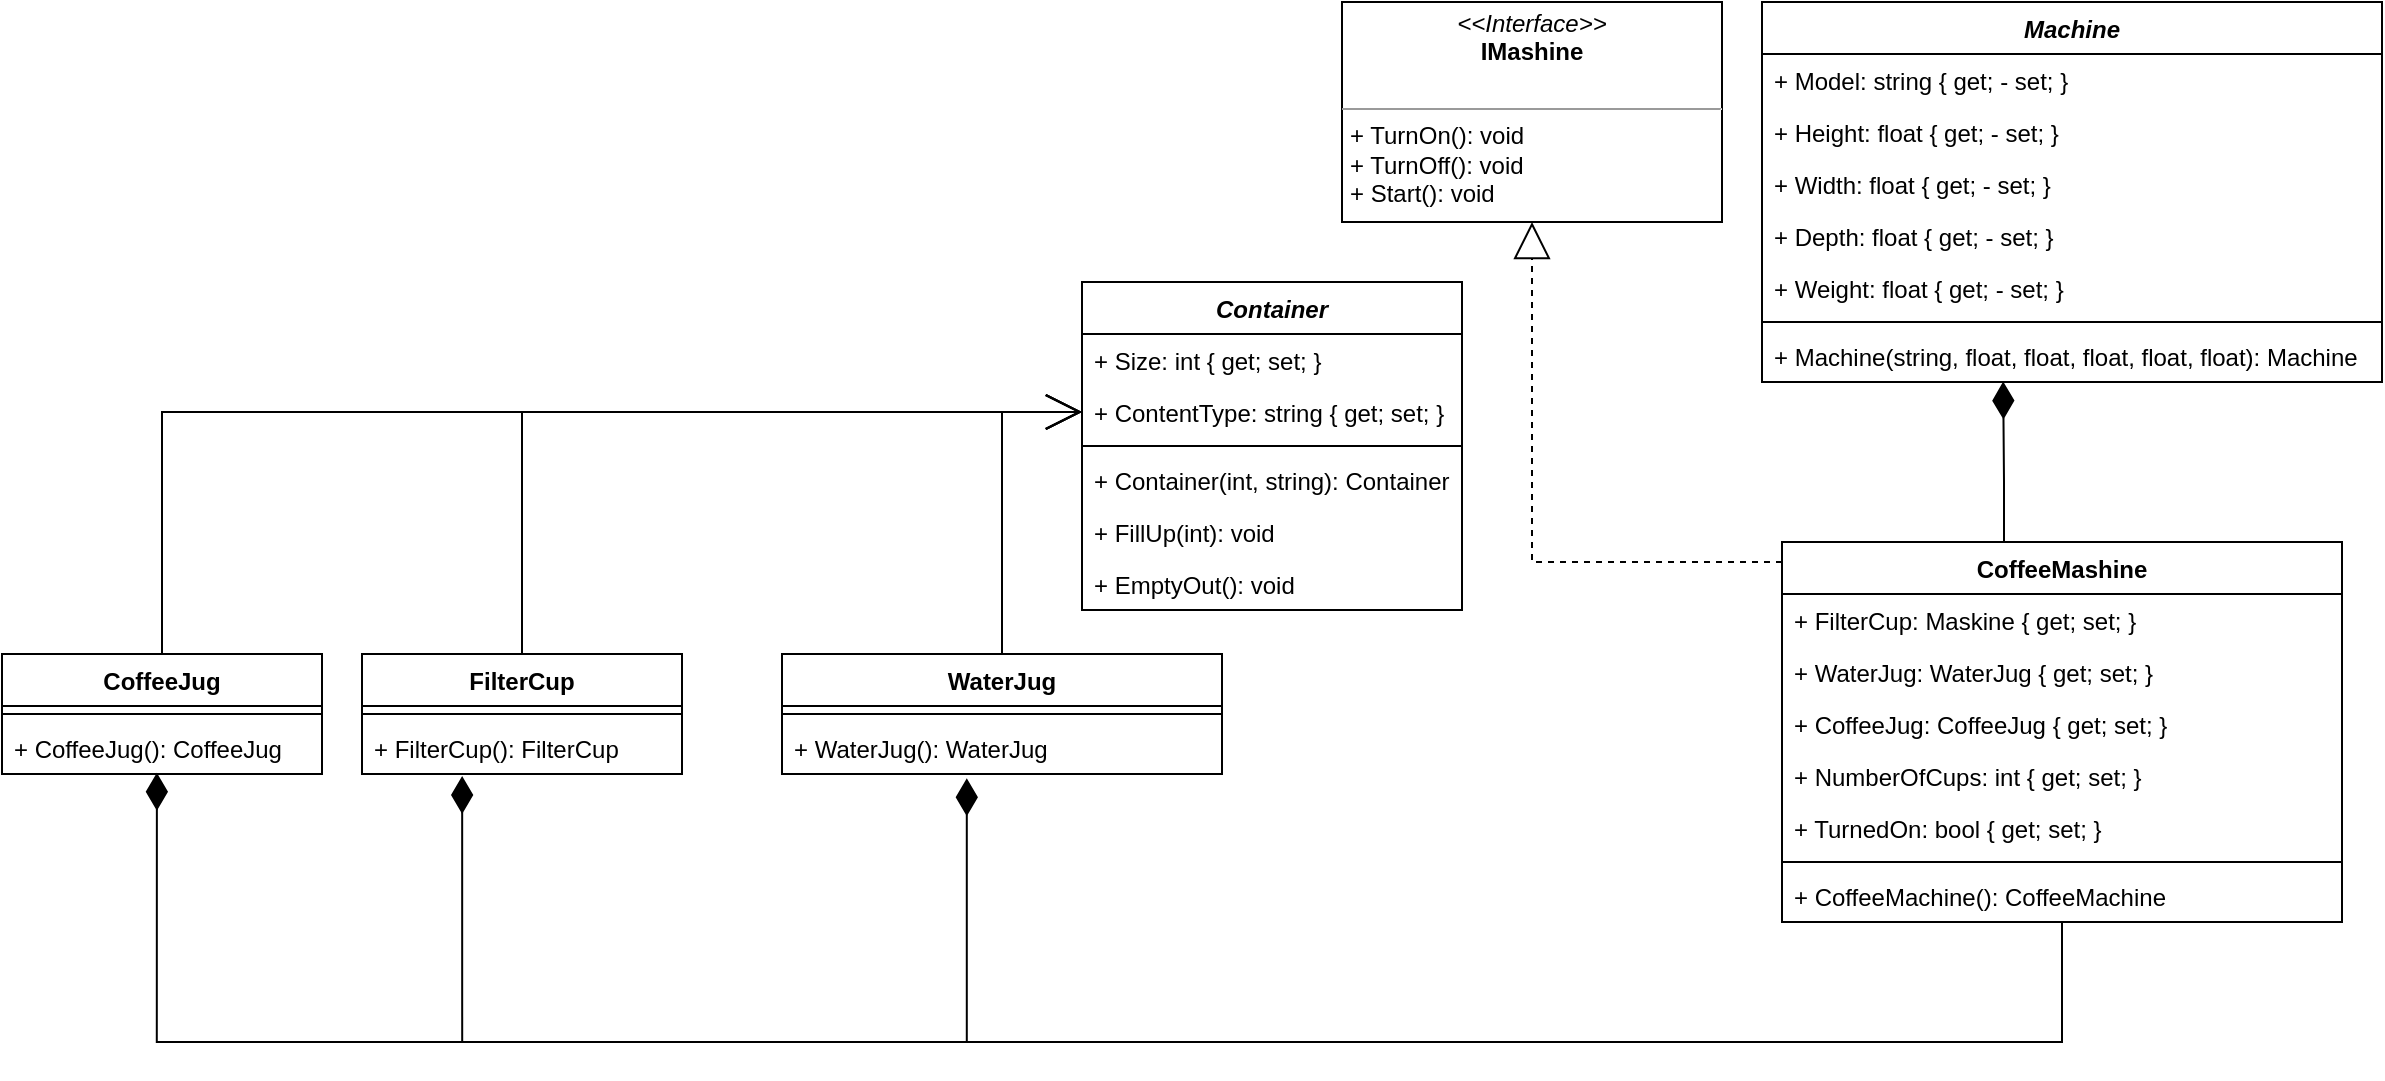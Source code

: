 <mxfile version="13.7.9" type="device"><diagram id="F4DcShmIoeUnxeXUd5Ay" name="Side-1"><mxGraphModel dx="2032" dy="744" grid="1" gridSize="10" guides="1" tooltips="1" connect="1" arrows="1" fold="1" page="1" pageScale="1" pageWidth="827" pageHeight="1169" math="0" shadow="0"><root><mxCell id="0"/><mxCell id="1" parent="0"/><mxCell id="qY4LVVQN3LRaLnH0ZjQ4-1" value="Machine" style="swimlane;fontStyle=3;align=center;verticalAlign=top;childLayout=stackLayout;horizontal=1;startSize=26;horizontalStack=0;resizeParent=1;resizeParentMax=0;resizeLast=0;collapsible=1;marginBottom=0;" parent="1" vertex="1"><mxGeometry x="70" y="20" width="310" height="190" as="geometry"/></mxCell><mxCell id="qY4LVVQN3LRaLnH0ZjQ4-2" value="+ Model: string { get; - set; }" style="text;strokeColor=none;fillColor=none;align=left;verticalAlign=top;spacingLeft=4;spacingRight=4;overflow=hidden;rotatable=0;points=[[0,0.5],[1,0.5]];portConstraint=eastwest;" parent="qY4LVVQN3LRaLnH0ZjQ4-1" vertex="1"><mxGeometry y="26" width="310" height="26" as="geometry"/></mxCell><mxCell id="qY4LVVQN3LRaLnH0ZjQ4-5" value="+ Height: float { get; - set; }" style="text;strokeColor=none;fillColor=none;align=left;verticalAlign=top;spacingLeft=4;spacingRight=4;overflow=hidden;rotatable=0;points=[[0,0.5],[1,0.5]];portConstraint=eastwest;" parent="qY4LVVQN3LRaLnH0ZjQ4-1" vertex="1"><mxGeometry y="52" width="310" height="26" as="geometry"/></mxCell><mxCell id="qY4LVVQN3LRaLnH0ZjQ4-6" value="+ Width: float { get; - set; }" style="text;strokeColor=none;fillColor=none;align=left;verticalAlign=top;spacingLeft=4;spacingRight=4;overflow=hidden;rotatable=0;points=[[0,0.5],[1,0.5]];portConstraint=eastwest;" parent="qY4LVVQN3LRaLnH0ZjQ4-1" vertex="1"><mxGeometry y="78" width="310" height="26" as="geometry"/></mxCell><mxCell id="qY4LVVQN3LRaLnH0ZjQ4-7" value="+ Depth: float { get; - set; }" style="text;strokeColor=none;fillColor=none;align=left;verticalAlign=top;spacingLeft=4;spacingRight=4;overflow=hidden;rotatable=0;points=[[0,0.5],[1,0.5]];portConstraint=eastwest;" parent="qY4LVVQN3LRaLnH0ZjQ4-1" vertex="1"><mxGeometry y="104" width="310" height="26" as="geometry"/></mxCell><mxCell id="qY4LVVQN3LRaLnH0ZjQ4-15" value="+ Weight: float { get; - set; }" style="text;strokeColor=none;fillColor=none;align=left;verticalAlign=top;spacingLeft=4;spacingRight=4;overflow=hidden;rotatable=0;points=[[0,0.5],[1,0.5]];portConstraint=eastwest;" parent="qY4LVVQN3LRaLnH0ZjQ4-1" vertex="1"><mxGeometry y="130" width="310" height="26" as="geometry"/></mxCell><mxCell id="qY4LVVQN3LRaLnH0ZjQ4-3" value="" style="line;strokeWidth=1;fillColor=none;align=left;verticalAlign=middle;spacingTop=-1;spacingLeft=3;spacingRight=3;rotatable=0;labelPosition=right;points=[];portConstraint=eastwest;" parent="qY4LVVQN3LRaLnH0ZjQ4-1" vertex="1"><mxGeometry y="156" width="310" height="8" as="geometry"/></mxCell><mxCell id="qY4LVVQN3LRaLnH0ZjQ4-9" value="+ Machine(string, float, float, float, float, float): Machine" style="text;strokeColor=none;fillColor=none;align=left;verticalAlign=top;spacingLeft=4;spacingRight=4;overflow=hidden;rotatable=0;points=[[0,0.5],[1,0.5]];portConstraint=eastwest;" parent="qY4LVVQN3LRaLnH0ZjQ4-1" vertex="1"><mxGeometry y="164" width="310" height="26" as="geometry"/></mxCell><mxCell id="qY4LVVQN3LRaLnH0ZjQ4-35" style="edgeStyle=orthogonalEdgeStyle;rounded=0;orthogonalLoop=1;jettySize=auto;html=1;endArrow=diamondThin;endFill=1;endSize=16;entryX=0.42;entryY=1.084;entryDx=0;entryDy=0;entryPerimeter=0;" parent="1" source="qY4LVVQN3LRaLnH0ZjQ4-26" target="qY4LVVQN3LRaLnH0ZjQ4-22" edge="1"><mxGeometry relative="1" as="geometry"><mxPoint x="-328" y="431" as="targetPoint"/><Array as="points"><mxPoint x="220" y="540"/><mxPoint x="-328" y="540"/></Array></mxGeometry></mxCell><mxCell id="qY4LVVQN3LRaLnH0ZjQ4-36" style="edgeStyle=orthogonalEdgeStyle;rounded=0;orthogonalLoop=1;jettySize=auto;html=1;entryX=0.313;entryY=1.038;entryDx=0;entryDy=0;entryPerimeter=0;endArrow=diamondThin;endFill=1;endSize=16;" parent="1" source="qY4LVVQN3LRaLnH0ZjQ4-26" target="qY4LVVQN3LRaLnH0ZjQ4-14" edge="1"><mxGeometry relative="1" as="geometry"><Array as="points"><mxPoint x="220" y="540"/><mxPoint x="-580" y="540"/></Array></mxGeometry></mxCell><mxCell id="qY4LVVQN3LRaLnH0ZjQ4-43" style="edgeStyle=orthogonalEdgeStyle;rounded=0;orthogonalLoop=1;jettySize=auto;html=1;endArrow=block;endFill=0;endSize=16;dashed=1;" parent="1" source="qY4LVVQN3LRaLnH0ZjQ4-26" target="qY4LVVQN3LRaLnH0ZjQ4-42" edge="1"><mxGeometry relative="1" as="geometry"><Array as="points"><mxPoint x="-45" y="300"/></Array></mxGeometry></mxCell><mxCell id="qY4LVVQN3LRaLnH0ZjQ4-44" style="edgeStyle=orthogonalEdgeStyle;rounded=0;orthogonalLoop=1;jettySize=auto;html=1;entryX=0.484;entryY=0.977;entryDx=0;entryDy=0;entryPerimeter=0;endArrow=diamondThin;endFill=1;endSize=16;" parent="1" source="qY4LVVQN3LRaLnH0ZjQ4-26" target="qY4LVVQN3LRaLnH0ZjQ4-40" edge="1"><mxGeometry relative="1" as="geometry"><Array as="points"><mxPoint x="220" y="540"/><mxPoint x="-733" y="540"/></Array></mxGeometry></mxCell><mxCell id="qY4LVVQN3LRaLnH0ZjQ4-50" style="edgeStyle=orthogonalEdgeStyle;rounded=0;orthogonalLoop=1;jettySize=auto;html=1;entryX=0.389;entryY=0.992;entryDx=0;entryDy=0;entryPerimeter=0;endArrow=diamondThin;endFill=1;endSize=16;" parent="1" source="qY4LVVQN3LRaLnH0ZjQ4-26" target="qY4LVVQN3LRaLnH0ZjQ4-9" edge="1"><mxGeometry relative="1" as="geometry"><Array as="points"><mxPoint x="191" y="260"/><mxPoint x="191" y="260"/></Array></mxGeometry></mxCell><mxCell id="qY4LVVQN3LRaLnH0ZjQ4-26" value="CoffeeMashine" style="swimlane;fontStyle=1;align=center;verticalAlign=top;childLayout=stackLayout;horizontal=1;startSize=26;horizontalStack=0;resizeParent=1;resizeParentMax=0;resizeLast=0;collapsible=1;marginBottom=0;" parent="1" vertex="1"><mxGeometry x="80" y="290" width="280" height="190" as="geometry"/></mxCell><mxCell id="qY4LVVQN3LRaLnH0ZjQ4-30" value="+ FilterCup: Maskine { get; set; }" style="text;strokeColor=none;fillColor=none;align=left;verticalAlign=top;spacingLeft=4;spacingRight=4;overflow=hidden;rotatable=0;points=[[0,0.5],[1,0.5]];portConstraint=eastwest;" parent="qY4LVVQN3LRaLnH0ZjQ4-26" vertex="1"><mxGeometry y="26" width="280" height="26" as="geometry"/></mxCell><mxCell id="qY4LVVQN3LRaLnH0ZjQ4-8" value="+ WaterJug: WaterJug { get; set; }" style="text;strokeColor=none;fillColor=none;align=left;verticalAlign=top;spacingLeft=4;spacingRight=4;overflow=hidden;rotatable=0;points=[[0,0.5],[1,0.5]];portConstraint=eastwest;" parent="qY4LVVQN3LRaLnH0ZjQ4-26" vertex="1"><mxGeometry y="52" width="280" height="26" as="geometry"/></mxCell><mxCell id="qY4LVVQN3LRaLnH0ZjQ4-70" value="+ CoffeeJug: CoffeeJug { get; set; }" style="text;strokeColor=none;fillColor=none;align=left;verticalAlign=top;spacingLeft=4;spacingRight=4;overflow=hidden;rotatable=0;points=[[0,0.5],[1,0.5]];portConstraint=eastwest;" parent="qY4LVVQN3LRaLnH0ZjQ4-26" vertex="1"><mxGeometry y="78" width="280" height="26" as="geometry"/></mxCell><mxCell id="qY4LVVQN3LRaLnH0ZjQ4-85" value="+ NumberOfCups: int { get; set; }" style="text;strokeColor=none;fillColor=none;align=left;verticalAlign=top;spacingLeft=4;spacingRight=4;overflow=hidden;rotatable=0;points=[[0,0.5],[1,0.5]];portConstraint=eastwest;" parent="qY4LVVQN3LRaLnH0ZjQ4-26" vertex="1"><mxGeometry y="104" width="280" height="26" as="geometry"/></mxCell><mxCell id="qY4LVVQN3LRaLnH0ZjQ4-84" value="+ TurnedOn: bool { get; set; }" style="text;strokeColor=none;fillColor=none;align=left;verticalAlign=top;spacingLeft=4;spacingRight=4;overflow=hidden;rotatable=0;points=[[0,0.5],[1,0.5]];portConstraint=eastwest;" parent="qY4LVVQN3LRaLnH0ZjQ4-26" vertex="1"><mxGeometry y="130" width="280" height="26" as="geometry"/></mxCell><mxCell id="qY4LVVQN3LRaLnH0ZjQ4-28" value="" style="line;strokeWidth=1;fillColor=none;align=left;verticalAlign=middle;spacingTop=-1;spacingLeft=3;spacingRight=3;rotatable=0;labelPosition=right;points=[];portConstraint=eastwest;" parent="qY4LVVQN3LRaLnH0ZjQ4-26" vertex="1"><mxGeometry y="156" width="280" height="8" as="geometry"/></mxCell><mxCell id="qY4LVVQN3LRaLnH0ZjQ4-29" value="+ CoffeeMachine(): CoffeeMachine" style="text;strokeColor=none;fillColor=none;align=left;verticalAlign=top;spacingLeft=4;spacingRight=4;overflow=hidden;rotatable=0;points=[[0,0.5],[1,0.5]];portConstraint=eastwest;" parent="qY4LVVQN3LRaLnH0ZjQ4-26" vertex="1"><mxGeometry y="164" width="280" height="26" as="geometry"/></mxCell><mxCell id="qY4LVVQN3LRaLnH0ZjQ4-42" value="&lt;p style=&quot;margin: 0px ; margin-top: 4px ; text-align: center&quot;&gt;&lt;i&gt;&amp;lt;&amp;lt;Interface&amp;gt;&amp;gt;&lt;/i&gt;&lt;br&gt;&lt;b&gt;IMashine&lt;/b&gt;&lt;/p&gt;&lt;br&gt;&lt;hr size=&quot;1&quot;&gt;&lt;p style=&quot;margin: 0px ; margin-left: 4px&quot;&gt;+ TurnOn(): void&lt;/p&gt;&lt;p style=&quot;margin: 0px ; margin-left: 4px&quot;&gt;+ TurnOff(): void&lt;br&gt;+ Start(): void&lt;/p&gt;" style="verticalAlign=top;align=left;overflow=fill;fontSize=12;fontFamily=Helvetica;html=1;" parent="1" vertex="1"><mxGeometry x="-140" y="20" width="190" height="110" as="geometry"/></mxCell><mxCell id="qY4LVVQN3LRaLnH0ZjQ4-73" value="Container" style="swimlane;fontStyle=3;align=center;verticalAlign=top;childLayout=stackLayout;horizontal=1;startSize=26;horizontalStack=0;resizeParent=1;resizeParentMax=0;resizeLast=0;collapsible=1;marginBottom=0;strokeWidth=1;" parent="1" vertex="1"><mxGeometry x="-270" y="160" width="190" height="164" as="geometry"/></mxCell><mxCell id="qY4LVVQN3LRaLnH0ZjQ4-74" value="+ Size: int { get; set; }" style="text;strokeColor=none;fillColor=none;align=left;verticalAlign=top;spacingLeft=4;spacingRight=4;overflow=hidden;rotatable=0;points=[[0,0.5],[1,0.5]];portConstraint=eastwest;" parent="qY4LVVQN3LRaLnH0ZjQ4-73" vertex="1"><mxGeometry y="26" width="190" height="26" as="geometry"/></mxCell><mxCell id="qY4LVVQN3LRaLnH0ZjQ4-79" value="+ ContentType: string { get; set; }" style="text;strokeColor=none;fillColor=none;align=left;verticalAlign=top;spacingLeft=4;spacingRight=4;overflow=hidden;rotatable=0;points=[[0,0.5],[1,0.5]];portConstraint=eastwest;" parent="qY4LVVQN3LRaLnH0ZjQ4-73" vertex="1"><mxGeometry y="52" width="190" height="26" as="geometry"/></mxCell><mxCell id="qY4LVVQN3LRaLnH0ZjQ4-75" value="" style="line;strokeWidth=1;fillColor=none;align=left;verticalAlign=middle;spacingTop=-1;spacingLeft=3;spacingRight=3;rotatable=0;labelPosition=right;points=[];portConstraint=eastwest;" parent="qY4LVVQN3LRaLnH0ZjQ4-73" vertex="1"><mxGeometry y="78" width="190" height="8" as="geometry"/></mxCell><mxCell id="hmPAYBg_YHb-9AJwQUJ3-2" value="+ Container(int, string): Container" style="text;strokeColor=none;fillColor=none;align=left;verticalAlign=top;spacingLeft=4;spacingRight=4;overflow=hidden;rotatable=0;points=[[0,0.5],[1,0.5]];portConstraint=eastwest;" vertex="1" parent="qY4LVVQN3LRaLnH0ZjQ4-73"><mxGeometry y="86" width="190" height="26" as="geometry"/></mxCell><mxCell id="qY4LVVQN3LRaLnH0ZjQ4-76" value="+ FillUp(int): void" style="text;strokeColor=none;fillColor=none;align=left;verticalAlign=top;spacingLeft=4;spacingRight=4;overflow=hidden;rotatable=0;points=[[0,0.5],[1,0.5]];portConstraint=eastwest;" parent="qY4LVVQN3LRaLnH0ZjQ4-73" vertex="1"><mxGeometry y="112" width="190" height="26" as="geometry"/></mxCell><mxCell id="hmPAYBg_YHb-9AJwQUJ3-1" value="+ EmptyOut(): void" style="text;strokeColor=none;fillColor=none;align=left;verticalAlign=top;spacingLeft=4;spacingRight=4;overflow=hidden;rotatable=0;points=[[0,0.5],[1,0.5]];portConstraint=eastwest;" vertex="1" parent="qY4LVVQN3LRaLnH0ZjQ4-73"><mxGeometry y="138" width="190" height="26" as="geometry"/></mxCell><mxCell id="qY4LVVQN3LRaLnH0ZjQ4-80" style="edgeStyle=orthogonalEdgeStyle;rounded=0;orthogonalLoop=1;jettySize=auto;html=1;endArrow=open;endFill=0;endSize=16;" parent="1" source="qY4LVVQN3LRaLnH0ZjQ4-19" target="qY4LVVQN3LRaLnH0ZjQ4-79" edge="1"><mxGeometry relative="1" as="geometry"/></mxCell><mxCell id="qY4LVVQN3LRaLnH0ZjQ4-81" style="edgeStyle=orthogonalEdgeStyle;rounded=0;orthogonalLoop=1;jettySize=auto;html=1;endArrow=open;endFill=0;endSize=16;" parent="1" source="qY4LVVQN3LRaLnH0ZjQ4-11" target="qY4LVVQN3LRaLnH0ZjQ4-79" edge="1"><mxGeometry relative="1" as="geometry"/></mxCell><mxCell id="qY4LVVQN3LRaLnH0ZjQ4-11" value="FilterCup" style="swimlane;fontStyle=1;align=center;verticalAlign=top;childLayout=stackLayout;horizontal=1;startSize=26;horizontalStack=0;resizeParent=1;resizeParentMax=0;resizeLast=0;collapsible=1;marginBottom=0;" parent="1" vertex="1"><mxGeometry x="-630" y="346" width="160" height="60" as="geometry"/></mxCell><mxCell id="qY4LVVQN3LRaLnH0ZjQ4-13" value="" style="line;strokeWidth=1;fillColor=none;align=left;verticalAlign=middle;spacingTop=-1;spacingLeft=3;spacingRight=3;rotatable=0;labelPosition=right;points=[];portConstraint=eastwest;" parent="qY4LVVQN3LRaLnH0ZjQ4-11" vertex="1"><mxGeometry y="26" width="160" height="8" as="geometry"/></mxCell><mxCell id="qY4LVVQN3LRaLnH0ZjQ4-14" value="+ FilterCup(): FilterCup" style="text;strokeColor=none;fillColor=none;align=left;verticalAlign=top;spacingLeft=4;spacingRight=4;overflow=hidden;rotatable=0;points=[[0,0.5],[1,0.5]];portConstraint=eastwest;" parent="qY4LVVQN3LRaLnH0ZjQ4-11" vertex="1"><mxGeometry y="34" width="160" height="26" as="geometry"/></mxCell><mxCell id="qY4LVVQN3LRaLnH0ZjQ4-82" style="edgeStyle=orthogonalEdgeStyle;rounded=0;orthogonalLoop=1;jettySize=auto;html=1;entryX=0;entryY=0.5;entryDx=0;entryDy=0;endArrow=open;endFill=0;endSize=16;" parent="1" source="qY4LVVQN3LRaLnH0ZjQ4-37" target="qY4LVVQN3LRaLnH0ZjQ4-79" edge="1"><mxGeometry relative="1" as="geometry"/></mxCell><mxCell id="qY4LVVQN3LRaLnH0ZjQ4-37" value="CoffeeJug" style="swimlane;fontStyle=1;align=center;verticalAlign=top;childLayout=stackLayout;horizontal=1;startSize=26;horizontalStack=0;resizeParent=1;resizeParentMax=0;resizeLast=0;collapsible=1;marginBottom=0;" parent="1" vertex="1"><mxGeometry x="-810" y="346" width="160" height="60" as="geometry"/></mxCell><mxCell id="qY4LVVQN3LRaLnH0ZjQ4-39" value="" style="line;strokeWidth=1;fillColor=none;align=left;verticalAlign=middle;spacingTop=-1;spacingLeft=3;spacingRight=3;rotatable=0;labelPosition=right;points=[];portConstraint=eastwest;" parent="qY4LVVQN3LRaLnH0ZjQ4-37" vertex="1"><mxGeometry y="26" width="160" height="8" as="geometry"/></mxCell><mxCell id="qY4LVVQN3LRaLnH0ZjQ4-40" value="+ CoffeeJug(): CoffeeJug" style="text;strokeColor=none;fillColor=none;align=left;verticalAlign=top;spacingLeft=4;spacingRight=4;overflow=hidden;rotatable=0;points=[[0,0.5],[1,0.5]];portConstraint=eastwest;" parent="qY4LVVQN3LRaLnH0ZjQ4-37" vertex="1"><mxGeometry y="34" width="160" height="26" as="geometry"/></mxCell><mxCell id="qY4LVVQN3LRaLnH0ZjQ4-19" value="WaterJug" style="swimlane;fontStyle=1;align=center;verticalAlign=top;childLayout=stackLayout;horizontal=1;startSize=26;horizontalStack=0;resizeParent=1;resizeParentMax=0;resizeLast=0;collapsible=1;marginBottom=0;" parent="1" vertex="1"><mxGeometry x="-420" y="346" width="220" height="60" as="geometry"/></mxCell><mxCell id="qY4LVVQN3LRaLnH0ZjQ4-21" value="" style="line;strokeWidth=1;fillColor=none;align=left;verticalAlign=middle;spacingTop=-1;spacingLeft=3;spacingRight=3;rotatable=0;labelPosition=right;points=[];portConstraint=eastwest;" parent="qY4LVVQN3LRaLnH0ZjQ4-19" vertex="1"><mxGeometry y="26" width="220" height="8" as="geometry"/></mxCell><mxCell id="qY4LVVQN3LRaLnH0ZjQ4-22" value="+ WaterJug(): WaterJug" style="text;strokeColor=none;fillColor=none;align=left;verticalAlign=top;spacingLeft=4;spacingRight=4;overflow=hidden;rotatable=0;points=[[0,0.5],[1,0.5]];portConstraint=eastwest;" parent="qY4LVVQN3LRaLnH0ZjQ4-19" vertex="1"><mxGeometry y="34" width="220" height="26" as="geometry"/></mxCell></root></mxGraphModel></diagram></mxfile>